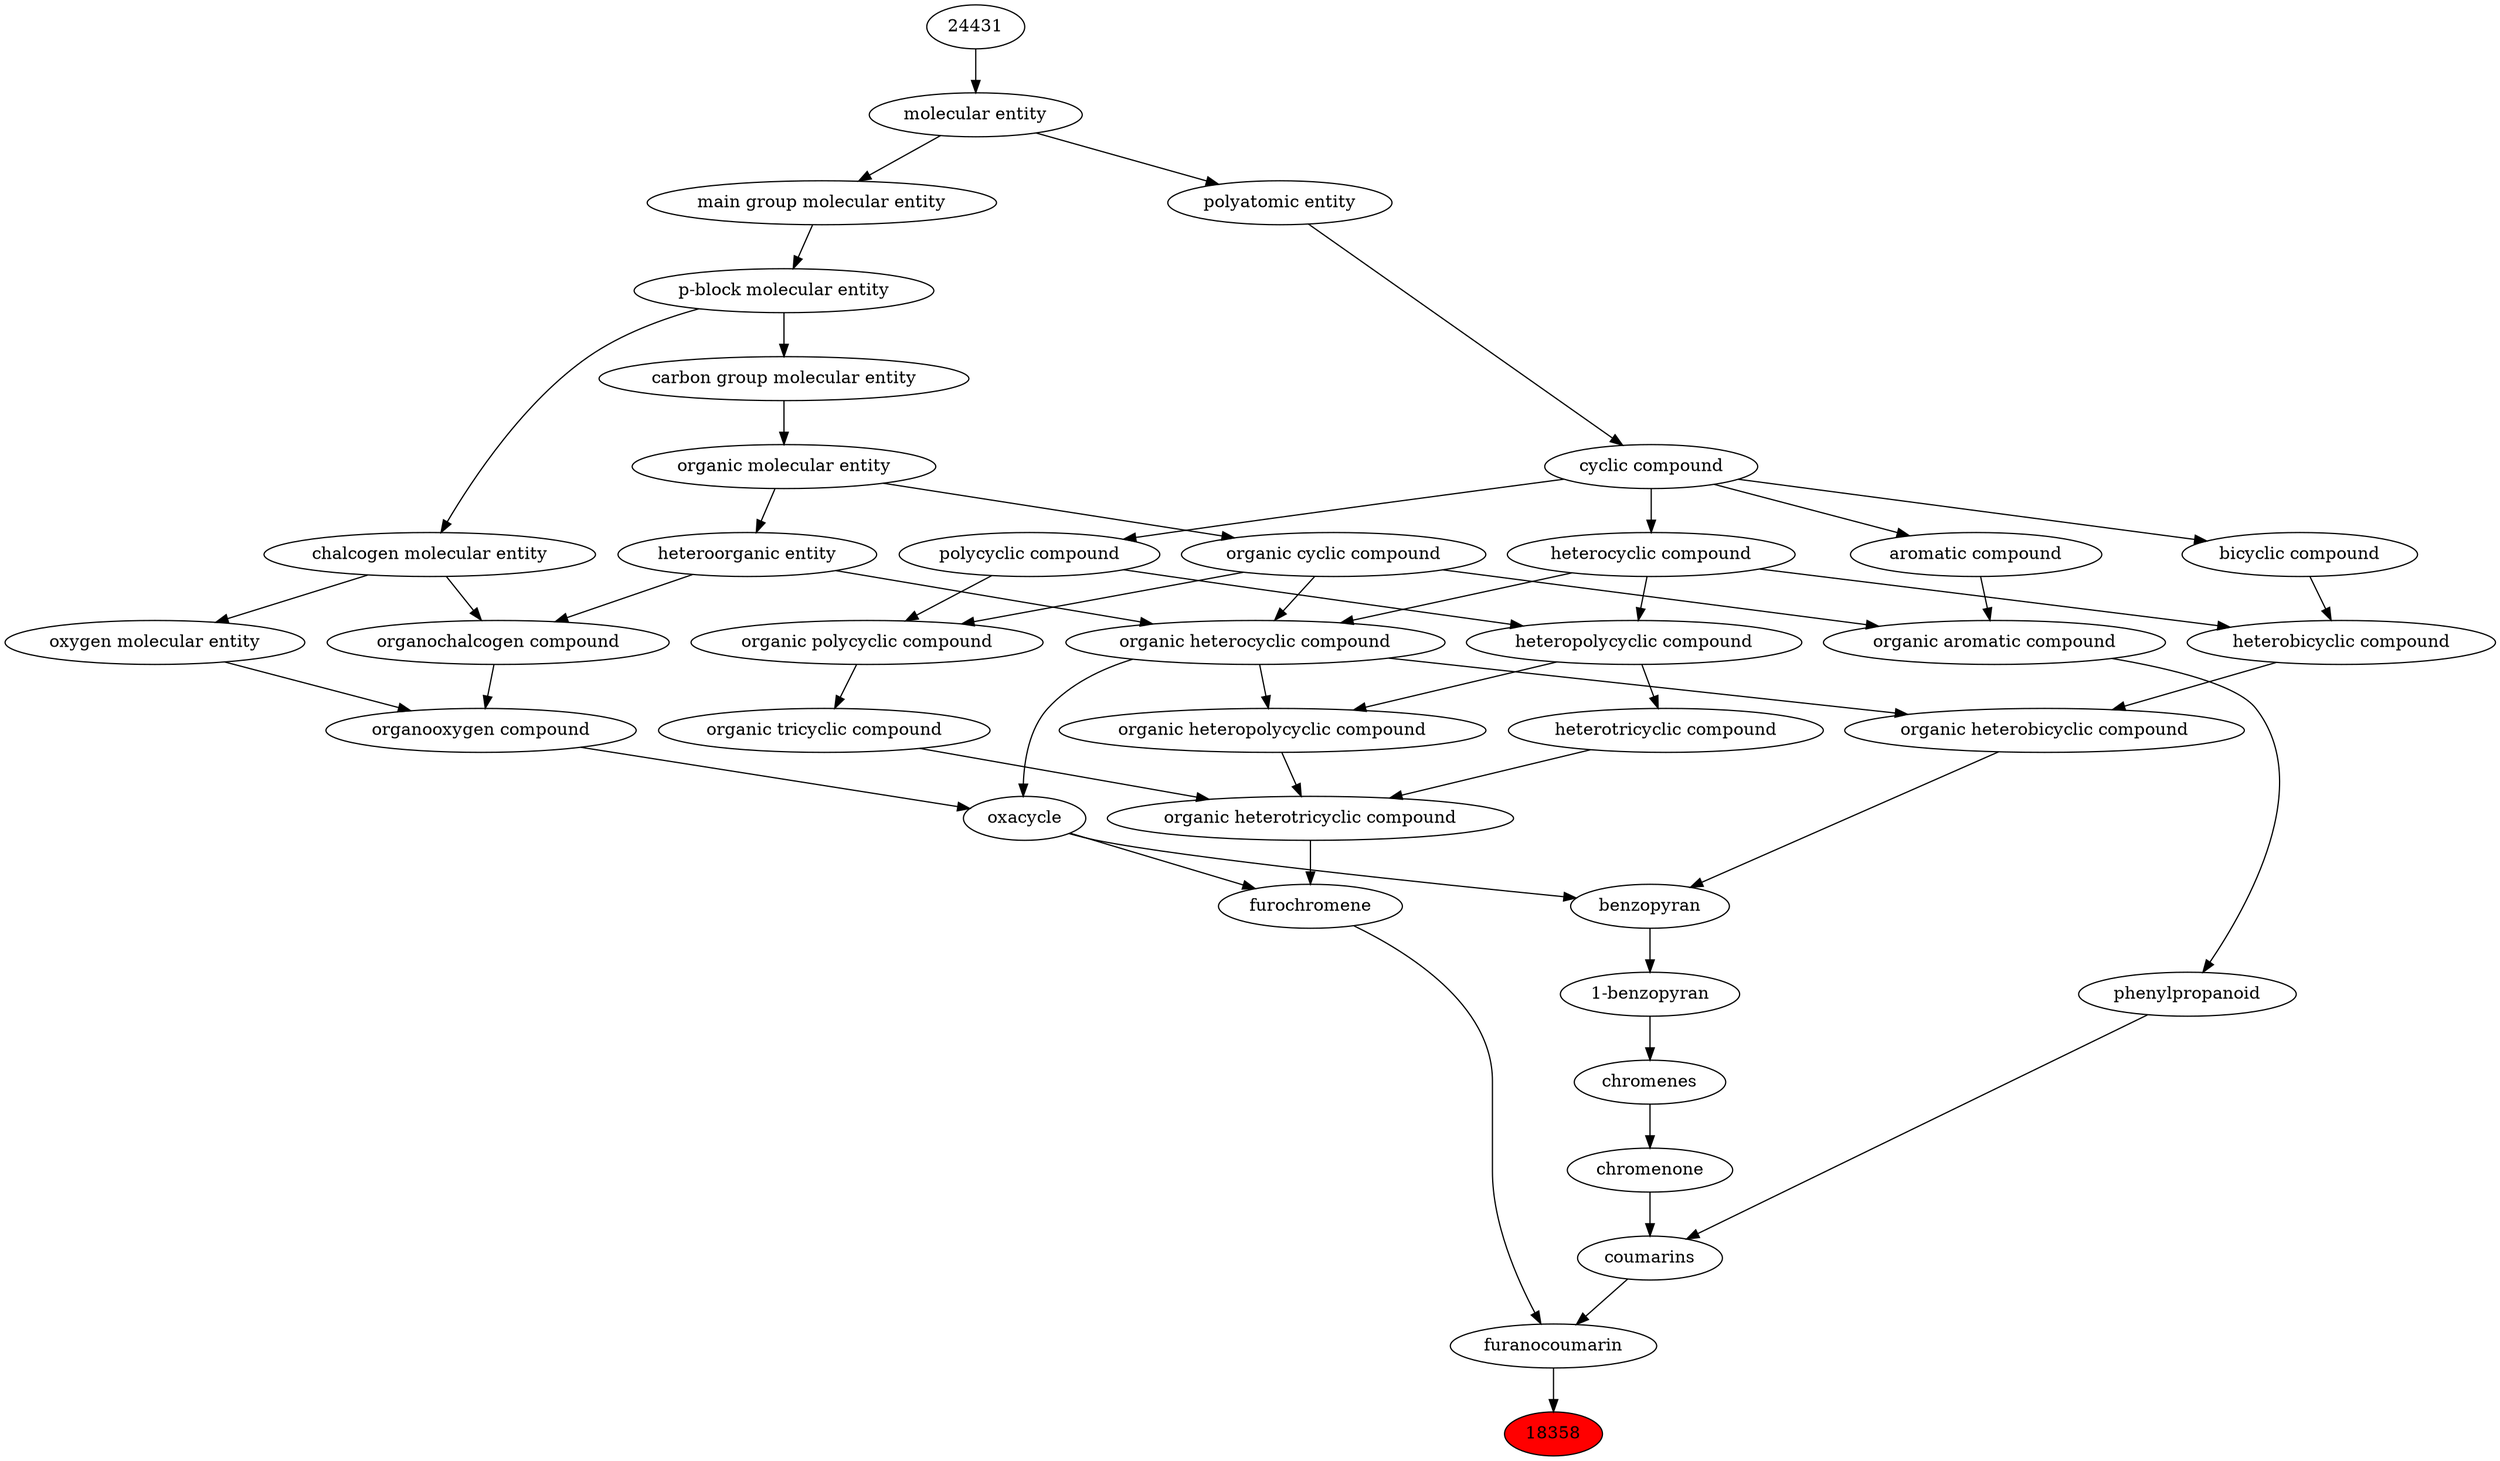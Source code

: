 digraph tree{ 
18358 [label="18358" fillcolor=red style=filled]
24128 -> 18358
24128 [label="furanocoumarin"]
39432 -> 24128
23403 -> 24128
39432 [label="furochromene"]
26979 -> 39432
38104 -> 39432
23403 [label="coumarins"]
26004 -> 23403
38445 -> 23403
26979 [label="organic heterotricyclic compound"]
38166 -> 26979
36688 -> 26979
51959 -> 26979
38104 [label="oxacycle"]
24532 -> 38104
36963 -> 38104
26004 [label="phenylpropanoid"]
33659 -> 26004
38445 [label="chromenone"]
23232 -> 38445
38166 [label="organic heteropolycyclic compound"]
24532 -> 38166
33671 -> 38166
36688 [label="heterotricyclic compound"]
33671 -> 36688
51959 [label="organic tricyclic compound"]
51958 -> 51959
24532 [label="organic heterocyclic compound"]
33285 -> 24532
33832 -> 24532
5686 -> 24532
36963 [label="organooxygen compound"]
36962 -> 36963
25806 -> 36963
33659 [label="organic aromatic compound"]
33832 -> 33659
33655 -> 33659
23232 [label="chromenes"]
38443 -> 23232
33671 [label="heteropolycyclic compound"]
5686 -> 33671
33635 -> 33671
51958 [label="organic polycyclic compound"]
33832 -> 51958
33635 -> 51958
33285 [label="heteroorganic entity"]
50860 -> 33285
33832 [label="organic cyclic compound"]
50860 -> 33832
5686 [label="heterocyclic compound"]
33595 -> 5686
36962 [label="organochalcogen compound"]
33285 -> 36962
33304 -> 36962
25806 [label="oxygen molecular entity"]
33304 -> 25806
33655 [label="aromatic compound"]
33595 -> 33655
38443 [label="1-benzopyran"]
22727 -> 38443
33635 [label="polycyclic compound"]
33595 -> 33635
50860 [label="organic molecular entity"]
33582 -> 50860
33595 [label="cyclic compound"]
36357 -> 33595
33304 [label="chalcogen molecular entity"]
33675 -> 33304
22727 [label="benzopyran"]
38104 -> 22727
27171 -> 22727
33582 [label="carbon group molecular entity"]
33675 -> 33582
36357 [label="polyatomic entity"]
23367 -> 36357
33675 [label="p-block molecular entity"]
33579 -> 33675
27171 [label="organic heterobicyclic compound"]
33672 -> 27171
24532 -> 27171
23367 [label="molecular entity"]
24431 -> 23367
33579 [label="main group molecular entity"]
23367 -> 33579
33672 [label="heterobicyclic compound"]
33636 -> 33672
5686 -> 33672
24431 [label="24431"]
33636 [label="bicyclic compound"]
33595 -> 33636
}